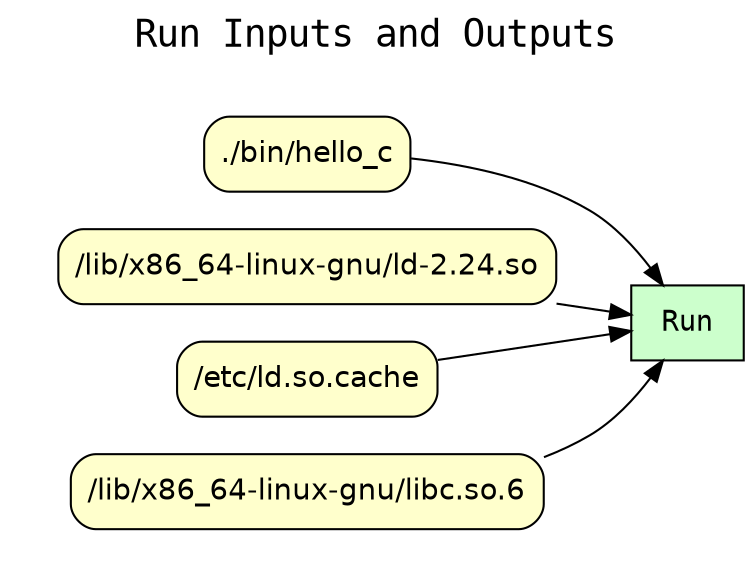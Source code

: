 
digraph wt_run {
rankdir=LR
fontname=Courier; fontsize=18; labelloc=t
label="Run Inputs and Outputs"
node[shape=box style="filled" fillcolor="#CCFFCC" peripheries=1 fontname=Courier]
"Run"
subgraph cluster_inputs { label=""; color=white; penwidth=2
subgraph cluster_inputs_inner { label=""; color=white
node[shape=box style="rounded,filled" fillcolor="#FFFFCC" peripheries=1 fontname=Helvetica]
"input:./bin/hello_c" [label="./bin/hello_c"]
"input:/lib/x86_64-linux-gnu/ld-2.24.so" [label="/lib/x86_64-linux-gnu/ld-2.24.so"]
"input:/etc/ld.so.cache" [label="/etc/ld.so.cache"]
"input:/lib/x86_64-linux-gnu/libc.so.6" [label="/lib/x86_64-linux-gnu/libc.so.6"]
}}
subgraph cluster_outputs { label=""; color=white; penwidth=2
subgraph cluster_outputs_inner { label=""; color=white
node[shape=box style="rounded,filled" fillcolor="#FFFFCC" peripheries=1 fontname=Helvetica]
}}
"input:./bin/hello_c" -> "Run"
"input:/lib/x86_64-linux-gnu/ld-2.24.so" -> "Run"
"input:/etc/ld.so.cache" -> "Run"
"input:/lib/x86_64-linux-gnu/libc.so.6" -> "Run"
}

